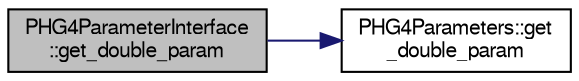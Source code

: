 digraph "PHG4ParameterInterface::get_double_param"
{
  bgcolor="transparent";
  edge [fontname="FreeSans",fontsize="10",labelfontname="FreeSans",labelfontsize="10"];
  node [fontname="FreeSans",fontsize="10",shape=record];
  rankdir="LR";
  Node1 [label="PHG4ParameterInterface\l::get_double_param",height=0.2,width=0.4,color="black", fillcolor="grey75", style="filled" fontcolor="black"];
  Node1 -> Node2 [color="midnightblue",fontsize="10",style="solid",fontname="FreeSans"];
  Node2 [label="PHG4Parameters::get\l_double_param",height=0.2,width=0.4,color="black",URL="$da/d29/classPHG4Parameters.html#a4f94dc80ba894dc3eac307652f3a7e60"];
}
